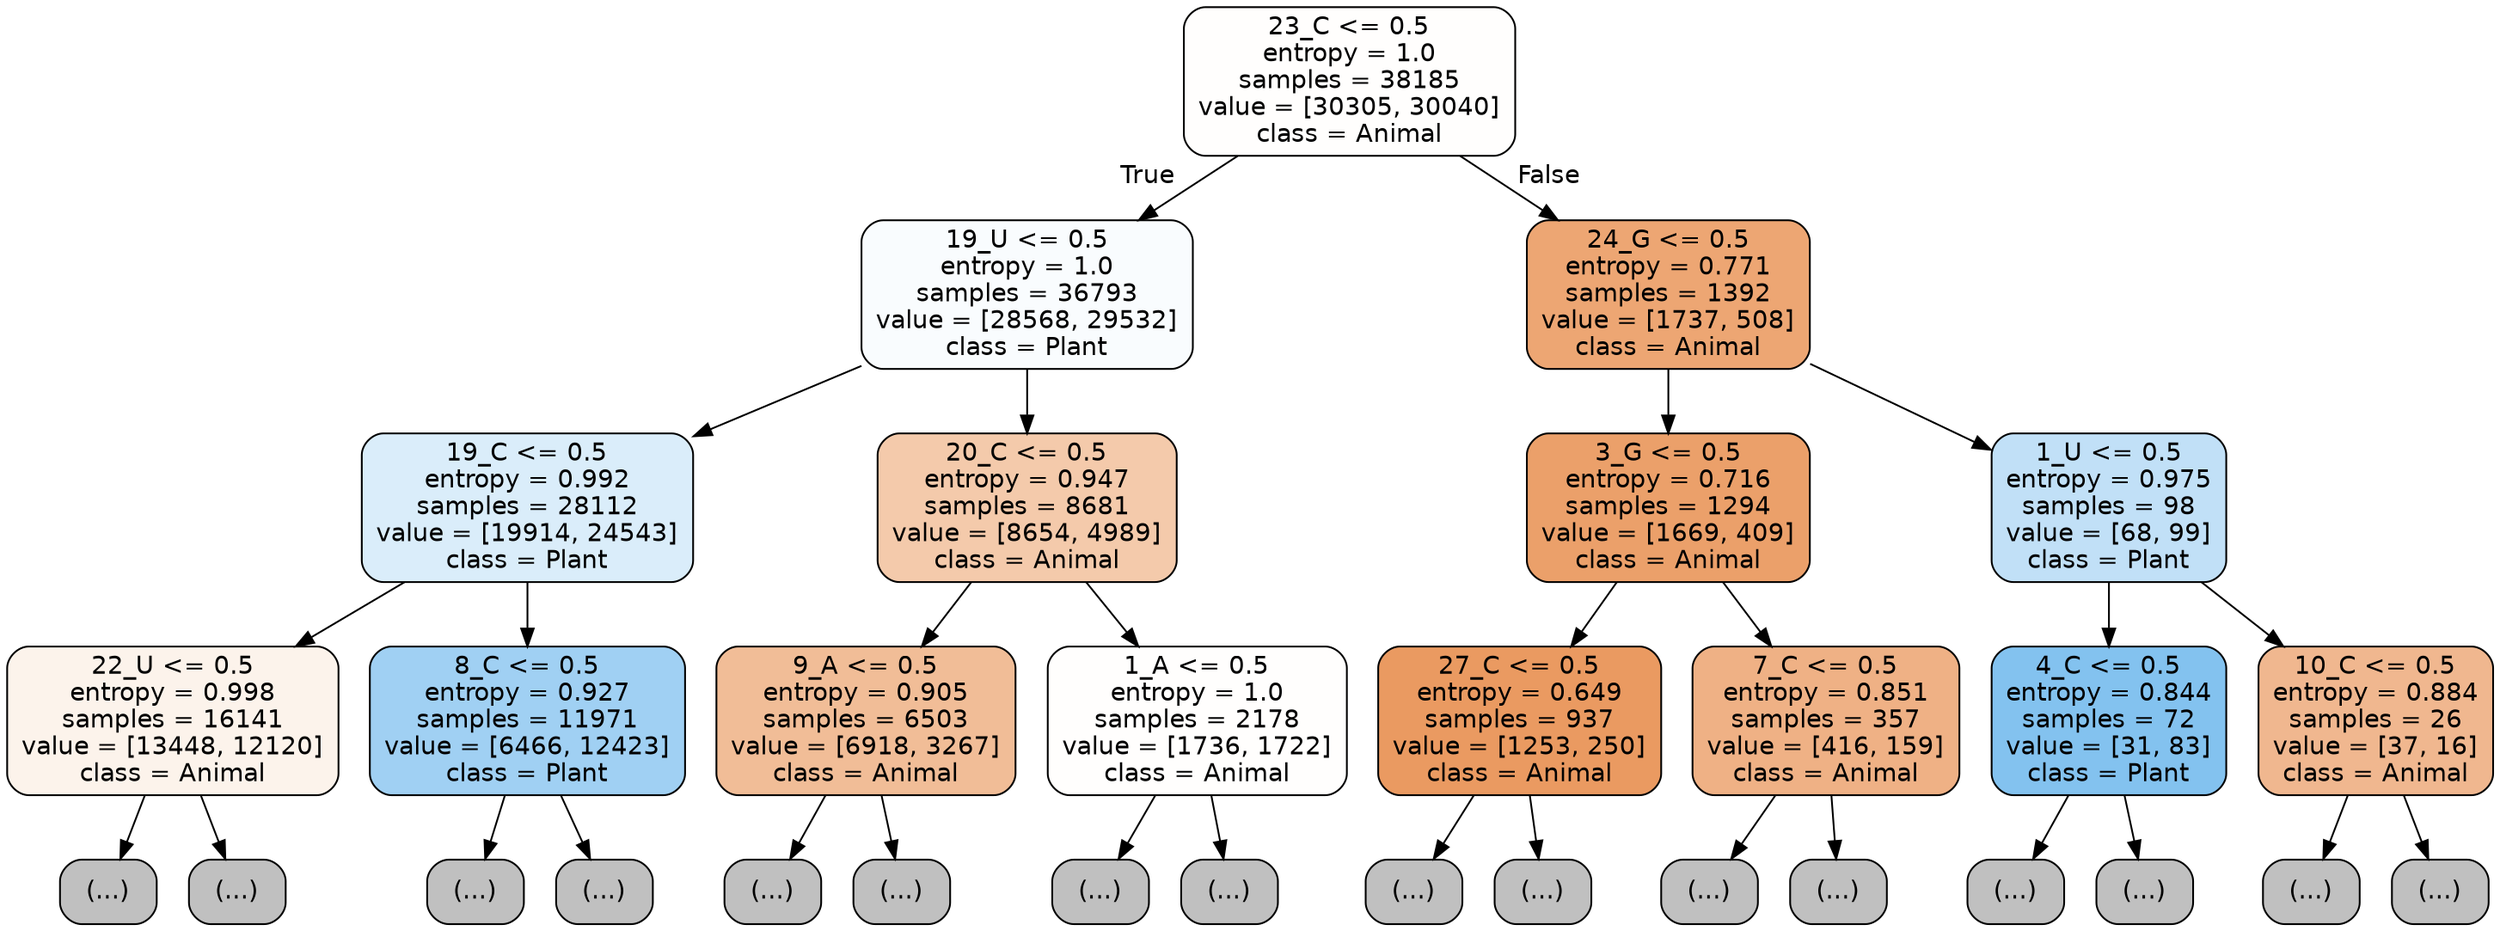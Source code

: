 digraph Tree {
node [shape=box, style="filled, rounded", color="black", fontname="helvetica"] ;
edge [fontname="helvetica"] ;
0 [label="23_C <= 0.5\nentropy = 1.0\nsamples = 38185\nvalue = [30305, 30040]\nclass = Animal", fillcolor="#fffefd"] ;
1 [label="19_U <= 0.5\nentropy = 1.0\nsamples = 36793\nvalue = [28568, 29532]\nclass = Plant", fillcolor="#f9fcfe"] ;
0 -> 1 [labeldistance=2.5, labelangle=45, headlabel="True"] ;
2 [label="19_C <= 0.5\nentropy = 0.992\nsamples = 28112\nvalue = [19914, 24543]\nclass = Plant", fillcolor="#daedfa"] ;
1 -> 2 ;
3 [label="22_U <= 0.5\nentropy = 0.998\nsamples = 16141\nvalue = [13448, 12120]\nclass = Animal", fillcolor="#fcf3eb"] ;
2 -> 3 ;
4 [label="(...)", fillcolor="#C0C0C0"] ;
3 -> 4 ;
7115 [label="(...)", fillcolor="#C0C0C0"] ;
3 -> 7115 ;
8026 [label="8_C <= 0.5\nentropy = 0.927\nsamples = 11971\nvalue = [6466, 12423]\nclass = Plant", fillcolor="#a0d0f3"] ;
2 -> 8026 ;
8027 [label="(...)", fillcolor="#C0C0C0"] ;
8026 -> 8027 ;
11238 [label="(...)", fillcolor="#C0C0C0"] ;
8026 -> 11238 ;
12159 [label="20_C <= 0.5\nentropy = 0.947\nsamples = 8681\nvalue = [8654, 4989]\nclass = Animal", fillcolor="#f4caab"] ;
1 -> 12159 ;
12160 [label="9_A <= 0.5\nentropy = 0.905\nsamples = 6503\nvalue = [6918, 3267]\nclass = Animal", fillcolor="#f1bd97"] ;
12159 -> 12160 ;
12161 [label="(...)", fillcolor="#C0C0C0"] ;
12160 -> 12161 ;
14618 [label="(...)", fillcolor="#C0C0C0"] ;
12160 -> 14618 ;
15373 [label="1_A <= 0.5\nentropy = 1.0\nsamples = 2178\nvalue = [1736, 1722]\nclass = Animal", fillcolor="#fffefd"] ;
12159 -> 15373 ;
15374 [label="(...)", fillcolor="#C0C0C0"] ;
15373 -> 15374 ;
16197 [label="(...)", fillcolor="#C0C0C0"] ;
15373 -> 16197 ;
16404 [label="24_G <= 0.5\nentropy = 0.771\nsamples = 1392\nvalue = [1737, 508]\nclass = Animal", fillcolor="#eda673"] ;
0 -> 16404 [labeldistance=2.5, labelangle=-45, headlabel="False"] ;
16405 [label="3_G <= 0.5\nentropy = 0.716\nsamples = 1294\nvalue = [1669, 409]\nclass = Animal", fillcolor="#eba06a"] ;
16404 -> 16405 ;
16406 [label="27_C <= 0.5\nentropy = 0.649\nsamples = 937\nvalue = [1253, 250]\nclass = Animal", fillcolor="#ea9a61"] ;
16405 -> 16406 ;
16407 [label="(...)", fillcolor="#C0C0C0"] ;
16406 -> 16407 ;
16792 [label="(...)", fillcolor="#C0C0C0"] ;
16406 -> 16792 ;
16795 [label="7_C <= 0.5\nentropy = 0.851\nsamples = 357\nvalue = [416, 159]\nclass = Animal", fillcolor="#efb185"] ;
16405 -> 16795 ;
16796 [label="(...)", fillcolor="#C0C0C0"] ;
16795 -> 16796 ;
16945 [label="(...)", fillcolor="#C0C0C0"] ;
16795 -> 16945 ;
16996 [label="1_U <= 0.5\nentropy = 0.975\nsamples = 98\nvalue = [68, 99]\nclass = Plant", fillcolor="#c1e0f7"] ;
16404 -> 16996 ;
16997 [label="4_C <= 0.5\nentropy = 0.844\nsamples = 72\nvalue = [31, 83]\nclass = Plant", fillcolor="#83c2ef"] ;
16996 -> 16997 ;
16998 [label="(...)", fillcolor="#C0C0C0"] ;
16997 -> 16998 ;
17021 [label="(...)", fillcolor="#C0C0C0"] ;
16997 -> 17021 ;
17036 [label="10_C <= 0.5\nentropy = 0.884\nsamples = 26\nvalue = [37, 16]\nclass = Animal", fillcolor="#f0b78f"] ;
16996 -> 17036 ;
17037 [label="(...)", fillcolor="#C0C0C0"] ;
17036 -> 17037 ;
17052 [label="(...)", fillcolor="#C0C0C0"] ;
17036 -> 17052 ;
}